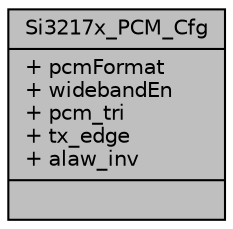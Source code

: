 digraph "Si3217x_PCM_Cfg"
{
  edge [fontname="Helvetica",fontsize="10",labelfontname="Helvetica",labelfontsize="10"];
  node [fontname="Helvetica",fontsize="10",shape=record];
  Node1 [label="{Si3217x_PCM_Cfg\n|+ pcmFormat\l+ widebandEn\l+ pcm_tri\l+ tx_edge\l+ alaw_inv\l|}",height=0.2,width=0.4,color="black", fillcolor="grey75", style="filled", fontcolor="black"];
}
